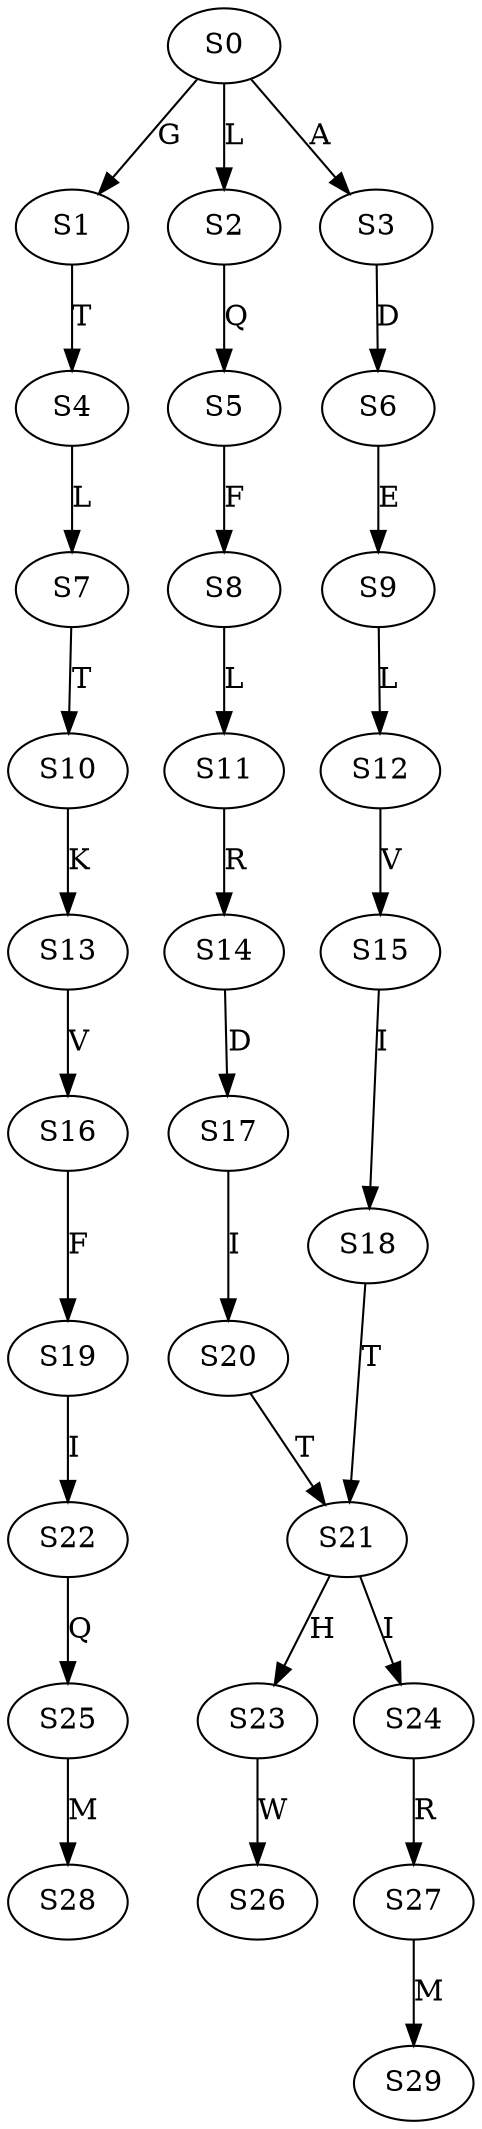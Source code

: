 strict digraph  {
	S0 -> S1 [ label = G ];
	S0 -> S2 [ label = L ];
	S0 -> S3 [ label = A ];
	S1 -> S4 [ label = T ];
	S2 -> S5 [ label = Q ];
	S3 -> S6 [ label = D ];
	S4 -> S7 [ label = L ];
	S5 -> S8 [ label = F ];
	S6 -> S9 [ label = E ];
	S7 -> S10 [ label = T ];
	S8 -> S11 [ label = L ];
	S9 -> S12 [ label = L ];
	S10 -> S13 [ label = K ];
	S11 -> S14 [ label = R ];
	S12 -> S15 [ label = V ];
	S13 -> S16 [ label = V ];
	S14 -> S17 [ label = D ];
	S15 -> S18 [ label = I ];
	S16 -> S19 [ label = F ];
	S17 -> S20 [ label = I ];
	S18 -> S21 [ label = T ];
	S19 -> S22 [ label = I ];
	S20 -> S21 [ label = T ];
	S21 -> S23 [ label = H ];
	S21 -> S24 [ label = I ];
	S22 -> S25 [ label = Q ];
	S23 -> S26 [ label = W ];
	S24 -> S27 [ label = R ];
	S25 -> S28 [ label = M ];
	S27 -> S29 [ label = M ];
}
